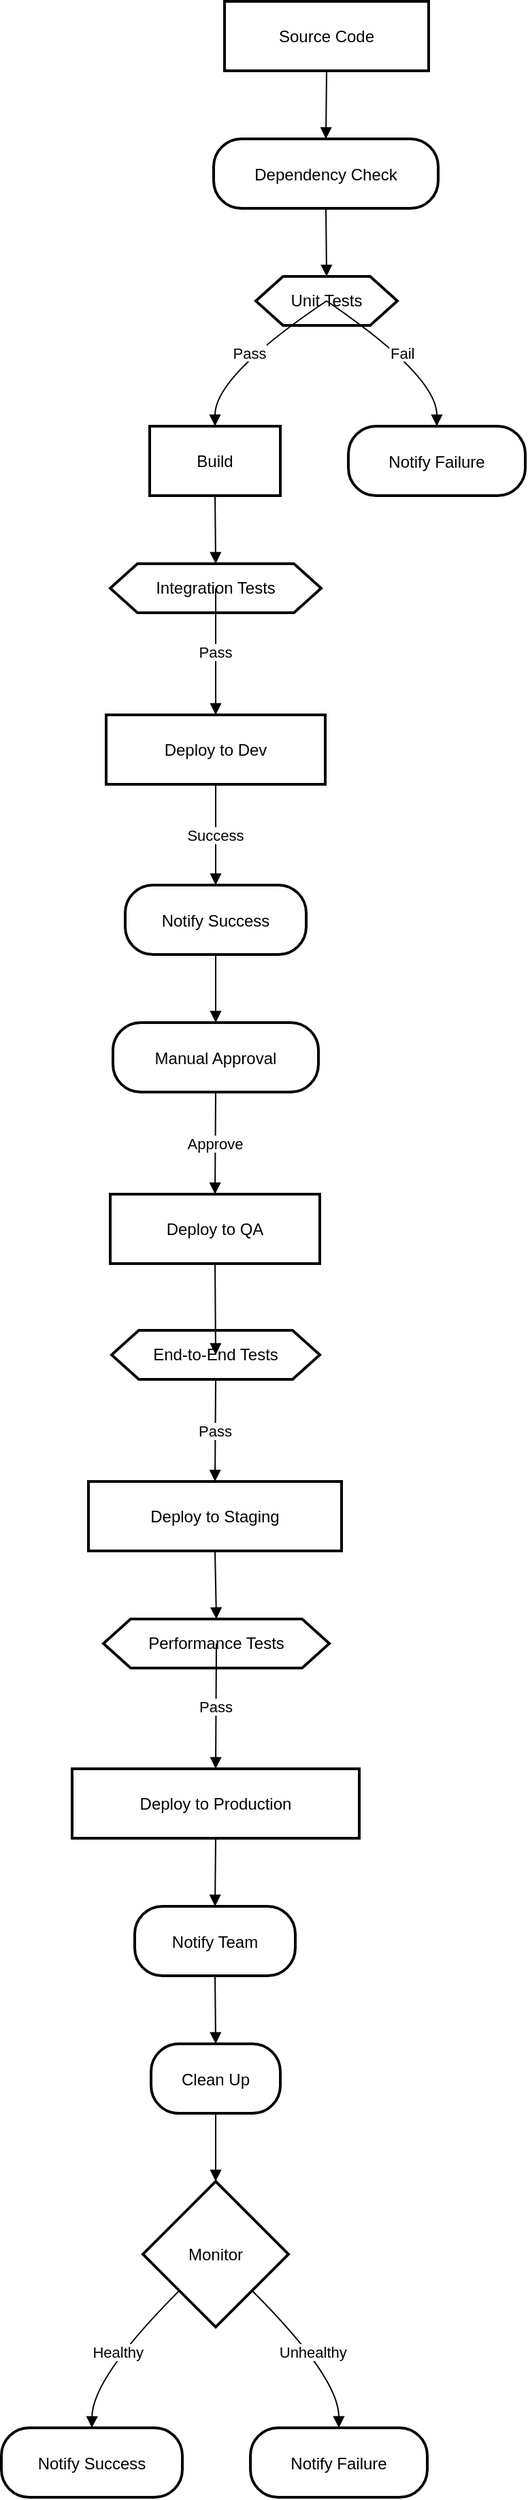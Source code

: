 <mxfile version="25.0.1">
  <diagram name="Page-1" id="cCxwC6yWAPylJWUxkaZf">
    <mxGraphModel>
      <root>
        <mxCell id="0" />
        <mxCell id="1" parent="0" />
        <mxCell id="2" value="Source Code" style="whiteSpace=wrap;strokeWidth=2;" vertex="1" parent="1">
          <mxGeometry x="172" y="8" width="150" height="51" as="geometry" />
        </mxCell>
        <mxCell id="3" value="Dependency Check" style="rounded=1;arcSize=40;strokeWidth=2" vertex="1" parent="1">
          <mxGeometry x="164" y="109" width="165" height="51" as="geometry" />
        </mxCell>
        <mxCell id="4" value="Unit Tests" style="shape=hexagon;perimeter=hexagonPerimeter2;fixedSize=1;strokeWidth=2;whiteSpace=wrap;" vertex="1" parent="1">
          <mxGeometry x="195" y="210" width="104" height="36" as="geometry" />
        </mxCell>
        <mxCell id="5" value="Build" style="whiteSpace=wrap;strokeWidth=2;" vertex="1" parent="1">
          <mxGeometry x="117" y="320" width="96" height="51" as="geometry" />
        </mxCell>
        <mxCell id="6" value="Notify Failure" style="rounded=1;arcSize=40;strokeWidth=2" vertex="1" parent="1">
          <mxGeometry x="263" y="320" width="130" height="51" as="geometry" />
        </mxCell>
        <mxCell id="7" value="Integration Tests" style="shape=hexagon;perimeter=hexagonPerimeter2;fixedSize=1;strokeWidth=2;whiteSpace=wrap;" vertex="1" parent="1">
          <mxGeometry x="88" y="421" width="155" height="36" as="geometry" />
        </mxCell>
        <mxCell id="8" value="Deploy to Dev" style="whiteSpace=wrap;strokeWidth=2;" vertex="1" parent="1">
          <mxGeometry x="85" y="532" width="161" height="51" as="geometry" />
        </mxCell>
        <mxCell id="9" value="Notify Success" style="rounded=1;arcSize=40;strokeWidth=2" vertex="1" parent="1">
          <mxGeometry x="99" y="657" width="133" height="51" as="geometry" />
        </mxCell>
        <mxCell id="10" value="Manual Approval" style="rounded=1;arcSize=40;strokeWidth=2" vertex="1" parent="1">
          <mxGeometry x="90" y="758" width="151" height="51" as="geometry" />
        </mxCell>
        <mxCell id="11" value="Deploy to QA" style="whiteSpace=wrap;strokeWidth=2;" vertex="1" parent="1">
          <mxGeometry x="88" y="884" width="154" height="51" as="geometry" />
        </mxCell>
        <mxCell id="12" value="End-to-End Tests" style="shape=hexagon;perimeter=hexagonPerimeter2;fixedSize=1;strokeWidth=2;whiteSpace=wrap;" vertex="1" parent="1">
          <mxGeometry x="89" y="984" width="153" height="36" as="geometry" />
        </mxCell>
        <mxCell id="13" value="Deploy to Staging" style="whiteSpace=wrap;strokeWidth=2;" vertex="1" parent="1">
          <mxGeometry x="72" y="1095" width="186" height="51" as="geometry" />
        </mxCell>
        <mxCell id="14" value="Performance Tests" style="shape=hexagon;perimeter=hexagonPerimeter2;fixedSize=1;strokeWidth=2;whiteSpace=wrap;" vertex="1" parent="1">
          <mxGeometry x="83" y="1196" width="166" height="36" as="geometry" />
        </mxCell>
        <mxCell id="15" value="Deploy to Production" style="whiteSpace=wrap;strokeWidth=2;" vertex="1" parent="1">
          <mxGeometry x="60" y="1306" width="211" height="51" as="geometry" />
        </mxCell>
        <mxCell id="16" value="Notify Team" style="rounded=1;arcSize=40;strokeWidth=2" vertex="1" parent="1">
          <mxGeometry x="106" y="1407" width="118" height="51" as="geometry" />
        </mxCell>
        <mxCell id="17" value="Clean Up" style="rounded=1;arcSize=40;strokeWidth=2" vertex="1" parent="1">
          <mxGeometry x="118" y="1508" width="95" height="51" as="geometry" />
        </mxCell>
        <mxCell id="18" value="Monitor" style="rhombus;strokeWidth=2;whiteSpace=wrap;" vertex="1" parent="1">
          <mxGeometry x="112" y="1609" width="107" height="107" as="geometry" />
        </mxCell>
        <mxCell id="19" value="Notify Success" style="rounded=1;arcSize=40;strokeWidth=2" vertex="1" parent="1">
          <mxGeometry x="8" y="1790" width="133" height="51" as="geometry" />
        </mxCell>
        <mxCell id="20" value="Notify Failure" style="rounded=1;arcSize=40;strokeWidth=2" vertex="1" parent="1">
          <mxGeometry x="191" y="1790" width="130" height="51" as="geometry" />
        </mxCell>
        <mxCell id="21" value="" style="curved=1;startArrow=none;endArrow=block;exitX=0.5;exitY=1;entryX=0.5;entryY=0;" edge="1" parent="1" source="2" target="3">
          <mxGeometry relative="1" as="geometry">
            <Array as="points" />
          </mxGeometry>
        </mxCell>
        <mxCell id="22" value="" style="curved=1;startArrow=none;endArrow=block;exitX=0.5;exitY=0.99;entryX=0.5;entryY=-0.01;" edge="1" parent="1" source="3" target="4">
          <mxGeometry relative="1" as="geometry">
            <Array as="points" />
          </mxGeometry>
        </mxCell>
        <mxCell id="23" value="Pass" style="curved=1;startArrow=none;endArrow=block;exitX=0.25;exitY=0.98;entryX=0.5;entryY=0;" edge="1" parent="1" source="4" target="5">
          <mxGeometry relative="1" as="geometry">
            <Array as="points">
              <mxPoint x="165" y="283" />
            </Array>
          </mxGeometry>
        </mxCell>
        <mxCell id="24" value="Fail" style="curved=1;startArrow=none;endArrow=block;exitX=0.75;exitY=0.98;entryX=0.5;entryY=0;" edge="1" parent="1" source="4" target="6">
          <mxGeometry relative="1" as="geometry">
            <Array as="points">
              <mxPoint x="328" y="283" />
            </Array>
          </mxGeometry>
        </mxCell>
        <mxCell id="25" value="" style="curved=1;startArrow=none;endArrow=block;exitX=0.5;exitY=1;entryX=0.5;entryY=0;" edge="1" parent="1" source="5" target="7">
          <mxGeometry relative="1" as="geometry">
            <Array as="points" />
          </mxGeometry>
        </mxCell>
        <mxCell id="26" value="Pass" style="curved=1;startArrow=none;endArrow=block;exitX=0.5;exitY=0.99;entryX=0.5;entryY=-0.01;" edge="1" parent="1" source="7" target="8">
          <mxGeometry relative="1" as="geometry">
            <Array as="points" />
          </mxGeometry>
        </mxCell>
        <mxCell id="27" value="Success" style="curved=1;startArrow=none;endArrow=block;exitX=0.5;exitY=0.99;entryX=0.5;entryY=0;" edge="1" parent="1" source="8" target="9">
          <mxGeometry relative="1" as="geometry">
            <Array as="points" />
          </mxGeometry>
        </mxCell>
        <mxCell id="28" value="" style="curved=1;startArrow=none;endArrow=block;exitX=0.5;exitY=1;entryX=0.5;entryY=0;" edge="1" parent="1" source="9" target="10">
          <mxGeometry relative="1" as="geometry">
            <Array as="points" />
          </mxGeometry>
        </mxCell>
        <mxCell id="29" value="Approve" style="curved=1;startArrow=none;endArrow=block;exitX=0.5;exitY=1;entryX=0.5;entryY=-0.01;" edge="1" parent="1" source="10" target="11">
          <mxGeometry relative="1" as="geometry">
            <Array as="points" />
          </mxGeometry>
        </mxCell>
        <mxCell id="30" value="" style="curved=1;startArrow=none;endArrow=block;exitX=0.5;exitY=0.99;entryX=0.5;entryY=0.01;" edge="1" parent="1" source="11" target="12">
          <mxGeometry relative="1" as="geometry">
            <Array as="points" />
          </mxGeometry>
        </mxCell>
        <mxCell id="31" value="Pass" style="curved=1;startArrow=none;endArrow=block;exitX=0.5;exitY=1.01;entryX=0.5;entryY=0;" edge="1" parent="1" source="12" target="13">
          <mxGeometry relative="1" as="geometry">
            <Array as="points" />
          </mxGeometry>
        </mxCell>
        <mxCell id="32" value="" style="curved=1;startArrow=none;endArrow=block;exitX=0.5;exitY=1;entryX=0.5;entryY=-0.01;" edge="1" parent="1" source="13" target="14">
          <mxGeometry relative="1" as="geometry">
            <Array as="points" />
          </mxGeometry>
        </mxCell>
        <mxCell id="33" value="Pass" style="curved=1;startArrow=none;endArrow=block;exitX=0.5;exitY=0.99;entryX=0.5;entryY=0.01;" edge="1" parent="1" source="14" target="15">
          <mxGeometry relative="1" as="geometry">
            <Array as="points" />
          </mxGeometry>
        </mxCell>
        <mxCell id="34" value="" style="curved=1;startArrow=none;endArrow=block;exitX=0.5;exitY=1;entryX=0.5;entryY=0;" edge="1" parent="1" source="15" target="16">
          <mxGeometry relative="1" as="geometry">
            <Array as="points" />
          </mxGeometry>
        </mxCell>
        <mxCell id="35" value="" style="curved=1;startArrow=none;endArrow=block;exitX=0.5;exitY=1;entryX=0.5;entryY=0;" edge="1" parent="1" source="16" target="17">
          <mxGeometry relative="1" as="geometry">
            <Array as="points" />
          </mxGeometry>
        </mxCell>
        <mxCell id="36" value="" style="curved=1;startArrow=none;endArrow=block;exitX=0.5;exitY=1;entryX=0.5;entryY=0;" edge="1" parent="1" source="17" target="18">
          <mxGeometry relative="1" as="geometry">
            <Array as="points" />
          </mxGeometry>
        </mxCell>
        <mxCell id="37" value="Healthy" style="curved=1;startArrow=none;endArrow=block;exitX=0;exitY=1;entryX=0.5;entryY=0.01;" edge="1" parent="1" source="18" target="19">
          <mxGeometry relative="1" as="geometry">
            <Array as="points">
              <mxPoint x="75" y="1753" />
            </Array>
          </mxGeometry>
        </mxCell>
        <mxCell id="38" value="Unhealthy" style="curved=1;startArrow=none;endArrow=block;exitX=1;exitY=1;entryX=0.5;entryY=0.01;" edge="1" parent="1" source="18" target="20">
          <mxGeometry relative="1" as="geometry">
            <Array as="points">
              <mxPoint x="256" y="1753" />
            </Array>
          </mxGeometry>
        </mxCell>
      </root>
    </mxGraphModel>
  </diagram>
</mxfile>
